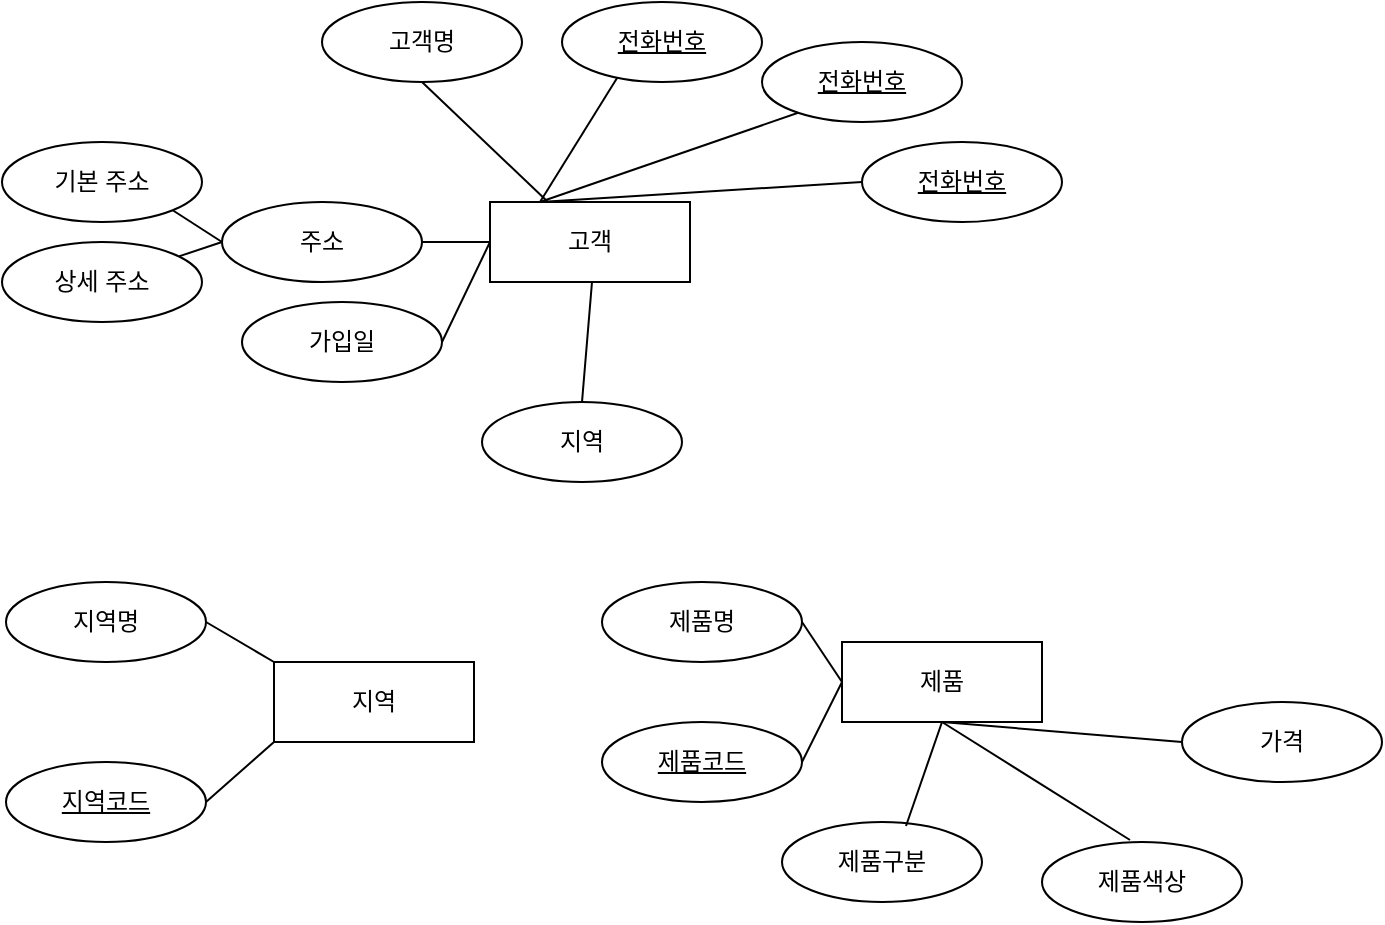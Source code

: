 <mxfile version="23.1.1" type="github">
  <diagram name="페이지-1" id="2j_Kgk0AOY-v1cz8bwEK">
    <mxGraphModel dx="1434" dy="746" grid="1" gridSize="10" guides="1" tooltips="1" connect="1" arrows="1" fold="1" page="1" pageScale="1" pageWidth="827" pageHeight="1169" math="0" shadow="0">
      <root>
        <mxCell id="0" />
        <mxCell id="1" parent="0" />
        <mxCell id="XBCSh-ro25Oap2HENSft-2" value="고객명" style="ellipse;whiteSpace=wrap;html=1;align=center;" parent="1" vertex="1">
          <mxGeometry x="280" y="260" width="100" height="40" as="geometry" />
        </mxCell>
        <mxCell id="XBCSh-ro25Oap2HENSft-3" value="" style="endArrow=none;html=1;rounded=0;exitX=0.5;exitY=1;exitDx=0;exitDy=0;" parent="1" source="XBCSh-ro25Oap2HENSft-2" target="jm1n17PjCKHJLXdIWwu5-21" edge="1">
          <mxGeometry relative="1" as="geometry">
            <mxPoint x="330" y="380" as="sourcePoint" />
            <mxPoint x="387.5" y="360" as="targetPoint" />
          </mxGeometry>
        </mxCell>
        <mxCell id="XBCSh-ro25Oap2HENSft-6" value="" style="endArrow=none;html=1;rounded=0;exitX=0.35;exitY=1.075;exitDx=0;exitDy=0;exitPerimeter=0;entryX=0.25;entryY=0;entryDx=0;entryDy=0;" parent="1" target="jm1n17PjCKHJLXdIWwu5-21" edge="1">
          <mxGeometry relative="1" as="geometry">
            <mxPoint x="525" y="313" as="sourcePoint" />
            <mxPoint x="447.836" y="360" as="targetPoint" />
          </mxGeometry>
        </mxCell>
        <mxCell id="XBCSh-ro25Oap2HENSft-7" value="전화번호" style="ellipse;whiteSpace=wrap;html=1;align=center;fontStyle=4;" parent="1" vertex="1">
          <mxGeometry x="500" y="280" width="100" height="40" as="geometry" />
        </mxCell>
        <mxCell id="XBCSh-ro25Oap2HENSft-8" value="" style="endArrow=none;html=1;rounded=0;exitX=0.5;exitY=1;exitDx=0;exitDy=0;entryX=0.25;entryY=0;entryDx=0;entryDy=0;" parent="1" target="jm1n17PjCKHJLXdIWwu5-21" edge="1">
          <mxGeometry relative="1" as="geometry">
            <mxPoint x="432.5" y="290" as="sourcePoint" />
            <mxPoint x="415" y="360" as="targetPoint" />
          </mxGeometry>
        </mxCell>
        <mxCell id="jm1n17PjCKHJLXdIWwu5-1" value="전화번호" style="ellipse;whiteSpace=wrap;html=1;align=center;fontStyle=4;" vertex="1" parent="1">
          <mxGeometry x="400" y="260" width="100" height="40" as="geometry" />
        </mxCell>
        <mxCell id="jm1n17PjCKHJLXdIWwu5-2" value="전화번호" style="ellipse;whiteSpace=wrap;html=1;align=center;fontStyle=4;" vertex="1" parent="1">
          <mxGeometry x="550" y="330" width="100" height="40" as="geometry" />
        </mxCell>
        <mxCell id="jm1n17PjCKHJLXdIWwu5-3" value="" style="endArrow=none;html=1;rounded=0;exitX=0;exitY=0.5;exitDx=0;exitDy=0;entryX=0.25;entryY=0;entryDx=0;entryDy=0;" edge="1" parent="1" source="jm1n17PjCKHJLXdIWwu5-2" target="jm1n17PjCKHJLXdIWwu5-21">
          <mxGeometry relative="1" as="geometry">
            <mxPoint x="547" y="340" as="sourcePoint" />
            <mxPoint x="470" y="370" as="targetPoint" />
          </mxGeometry>
        </mxCell>
        <mxCell id="jm1n17PjCKHJLXdIWwu5-4" value="주소" style="ellipse;whiteSpace=wrap;html=1;align=center;" vertex="1" parent="1">
          <mxGeometry x="230" y="360" width="100" height="40" as="geometry" />
        </mxCell>
        <mxCell id="jm1n17PjCKHJLXdIWwu5-5" value="기본 주소" style="ellipse;whiteSpace=wrap;html=1;align=center;" vertex="1" parent="1">
          <mxGeometry x="120" y="330" width="100" height="40" as="geometry" />
        </mxCell>
        <mxCell id="jm1n17PjCKHJLXdIWwu5-6" value="상세 주소" style="ellipse;whiteSpace=wrap;html=1;align=center;" vertex="1" parent="1">
          <mxGeometry x="120" y="380" width="100" height="40" as="geometry" />
        </mxCell>
        <mxCell id="jm1n17PjCKHJLXdIWwu5-8" value="" style="endArrow=none;html=1;rounded=0;exitX=1;exitY=1;exitDx=0;exitDy=0;entryX=0;entryY=0.5;entryDx=0;entryDy=0;" edge="1" parent="1" source="jm1n17PjCKHJLXdIWwu5-5" target="jm1n17PjCKHJLXdIWwu5-4">
          <mxGeometry relative="1" as="geometry">
            <mxPoint x="207" y="390" as="sourcePoint" />
            <mxPoint x="237" y="390" as="targetPoint" />
          </mxGeometry>
        </mxCell>
        <mxCell id="jm1n17PjCKHJLXdIWwu5-9" value="" style="endArrow=none;html=1;rounded=0;entryX=0;entryY=0.5;entryDx=0;entryDy=0;" edge="1" parent="1" source="jm1n17PjCKHJLXdIWwu5-6" target="jm1n17PjCKHJLXdIWwu5-4">
          <mxGeometry relative="1" as="geometry">
            <mxPoint x="215" y="374" as="sourcePoint" />
            <mxPoint x="240" y="390" as="targetPoint" />
          </mxGeometry>
        </mxCell>
        <mxCell id="jm1n17PjCKHJLXdIWwu5-10" value="가입일" style="ellipse;whiteSpace=wrap;html=1;align=center;" vertex="1" parent="1">
          <mxGeometry x="240" y="410" width="100" height="40" as="geometry" />
        </mxCell>
        <mxCell id="jm1n17PjCKHJLXdIWwu5-11" value="" style="endArrow=none;html=1;rounded=0;exitX=1;exitY=0.5;exitDx=0;exitDy=0;entryX=0;entryY=0.5;entryDx=0;entryDy=0;" edge="1" parent="1" source="jm1n17PjCKHJLXdIWwu5-10" target="jm1n17PjCKHJLXdIWwu5-21">
          <mxGeometry relative="1" as="geometry">
            <mxPoint x="340" y="390" as="sourcePoint" />
            <mxPoint x="370" y="400" as="targetPoint" />
          </mxGeometry>
        </mxCell>
        <mxCell id="jm1n17PjCKHJLXdIWwu5-12" value="지역" style="ellipse;whiteSpace=wrap;html=1;align=center;" vertex="1" parent="1">
          <mxGeometry x="360" y="460" width="100" height="40" as="geometry" />
        </mxCell>
        <mxCell id="jm1n17PjCKHJLXdIWwu5-13" value="" style="endArrow=none;html=1;rounded=0;exitX=0.5;exitY=0;exitDx=0;exitDy=0;entryX=0.5;entryY=1;entryDx=0;entryDy=0;" edge="1" parent="1" source="jm1n17PjCKHJLXdIWwu5-12">
          <mxGeometry relative="1" as="geometry">
            <mxPoint x="404" y="450" as="sourcePoint" />
            <mxPoint x="415" y="400" as="targetPoint" />
          </mxGeometry>
        </mxCell>
        <mxCell id="jm1n17PjCKHJLXdIWwu5-18" value="지역명" style="ellipse;whiteSpace=wrap;html=1;align=center;" vertex="1" parent="1">
          <mxGeometry x="122" y="550" width="100" height="40" as="geometry" />
        </mxCell>
        <mxCell id="jm1n17PjCKHJLXdIWwu5-19" value="지역코드" style="ellipse;whiteSpace=wrap;html=1;align=center;fontStyle=4;" vertex="1" parent="1">
          <mxGeometry x="122" y="640" width="100" height="40" as="geometry" />
        </mxCell>
        <mxCell id="jm1n17PjCKHJLXdIWwu5-21" value="고객" style="whiteSpace=wrap;html=1;align=center;" vertex="1" parent="1">
          <mxGeometry x="364" y="360" width="100" height="40" as="geometry" />
        </mxCell>
        <mxCell id="jm1n17PjCKHJLXdIWwu5-22" value="지역" style="whiteSpace=wrap;html=1;align=center;" vertex="1" parent="1">
          <mxGeometry x="256" y="590" width="100" height="40" as="geometry" />
        </mxCell>
        <mxCell id="jm1n17PjCKHJLXdIWwu5-23" value="" style="endArrow=none;html=1;rounded=0;exitX=1;exitY=0.5;exitDx=0;exitDy=0;entryX=0;entryY=0;entryDx=0;entryDy=0;" edge="1" parent="1" source="jm1n17PjCKHJLXdIWwu5-18" target="jm1n17PjCKHJLXdIWwu5-22">
          <mxGeometry relative="1" as="geometry">
            <mxPoint x="222" y="645" as="sourcePoint" />
            <mxPoint x="227" y="585" as="targetPoint" />
          </mxGeometry>
        </mxCell>
        <mxCell id="jm1n17PjCKHJLXdIWwu5-24" value="" style="endArrow=none;html=1;rounded=0;exitX=1;exitY=0.5;exitDx=0;exitDy=0;entryX=0;entryY=1;entryDx=0;entryDy=0;" edge="1" parent="1" source="jm1n17PjCKHJLXdIWwu5-19" target="jm1n17PjCKHJLXdIWwu5-22">
          <mxGeometry relative="1" as="geometry">
            <mxPoint x="232" y="580" as="sourcePoint" />
            <mxPoint x="266" y="600" as="targetPoint" />
          </mxGeometry>
        </mxCell>
        <mxCell id="jm1n17PjCKHJLXdIWwu5-26" value="" style="endArrow=none;html=1;rounded=0;exitX=1;exitY=0.5;exitDx=0;exitDy=0;entryX=0;entryY=0.5;entryDx=0;entryDy=0;" edge="1" parent="1" source="jm1n17PjCKHJLXdIWwu5-4" target="jm1n17PjCKHJLXdIWwu5-21">
          <mxGeometry relative="1" as="geometry">
            <mxPoint x="340" y="310" as="sourcePoint" />
            <mxPoint x="403" y="370" as="targetPoint" />
          </mxGeometry>
        </mxCell>
        <mxCell id="jm1n17PjCKHJLXdIWwu5-33" value="제품" style="whiteSpace=wrap;html=1;align=center;" vertex="1" parent="1">
          <mxGeometry x="540" y="580" width="100" height="40" as="geometry" />
        </mxCell>
        <mxCell id="jm1n17PjCKHJLXdIWwu5-34" value="제품명" style="ellipse;whiteSpace=wrap;html=1;align=center;" vertex="1" parent="1">
          <mxGeometry x="420" y="550" width="100" height="40" as="geometry" />
        </mxCell>
        <mxCell id="jm1n17PjCKHJLXdIWwu5-35" value="제품코드" style="ellipse;whiteSpace=wrap;html=1;align=center;fontStyle=4;" vertex="1" parent="1">
          <mxGeometry x="420" y="620" width="100" height="40" as="geometry" />
        </mxCell>
        <mxCell id="jm1n17PjCKHJLXdIWwu5-36" value="" style="endArrow=none;html=1;rounded=0;exitX=1;exitY=0.5;exitDx=0;exitDy=0;entryX=0;entryY=0.5;entryDx=0;entryDy=0;" edge="1" parent="1" source="jm1n17PjCKHJLXdIWwu5-34" target="jm1n17PjCKHJLXdIWwu5-33">
          <mxGeometry relative="1" as="geometry">
            <mxPoint x="232" y="580" as="sourcePoint" />
            <mxPoint x="266" y="600" as="targetPoint" />
          </mxGeometry>
        </mxCell>
        <mxCell id="jm1n17PjCKHJLXdIWwu5-37" value="" style="endArrow=none;html=1;rounded=0;exitX=1;exitY=0.5;exitDx=0;exitDy=0;entryX=0;entryY=0.5;entryDx=0;entryDy=0;" edge="1" parent="1" source="jm1n17PjCKHJLXdIWwu5-35" target="jm1n17PjCKHJLXdIWwu5-33">
          <mxGeometry relative="1" as="geometry">
            <mxPoint x="232" y="670" as="sourcePoint" />
            <mxPoint x="266" y="640" as="targetPoint" />
          </mxGeometry>
        </mxCell>
        <mxCell id="jm1n17PjCKHJLXdIWwu5-38" value="제품구분" style="ellipse;whiteSpace=wrap;html=1;align=center;" vertex="1" parent="1">
          <mxGeometry x="510" y="670" width="100" height="40" as="geometry" />
        </mxCell>
        <mxCell id="jm1n17PjCKHJLXdIWwu5-39" value="제품색상" style="ellipse;whiteSpace=wrap;html=1;align=center;" vertex="1" parent="1">
          <mxGeometry x="640" y="680" width="100" height="40" as="geometry" />
        </mxCell>
        <mxCell id="jm1n17PjCKHJLXdIWwu5-40" value="가격" style="ellipse;whiteSpace=wrap;html=1;align=center;" vertex="1" parent="1">
          <mxGeometry x="710" y="610" width="100" height="40" as="geometry" />
        </mxCell>
        <mxCell id="jm1n17PjCKHJLXdIWwu5-41" value="" style="endArrow=none;html=1;rounded=0;exitX=0.62;exitY=0.05;exitDx=0;exitDy=0;entryX=0;entryY=0.5;entryDx=0;entryDy=0;exitPerimeter=0;" edge="1" parent="1" source="jm1n17PjCKHJLXdIWwu5-38">
          <mxGeometry relative="1" as="geometry">
            <mxPoint x="570" y="660" as="sourcePoint" />
            <mxPoint x="590" y="620" as="targetPoint" />
          </mxGeometry>
        </mxCell>
        <mxCell id="jm1n17PjCKHJLXdIWwu5-42" value="" style="endArrow=none;html=1;rounded=0;exitX=0.44;exitY=-0.025;exitDx=0;exitDy=0;entryX=0.5;entryY=1;entryDx=0;entryDy=0;exitPerimeter=0;" edge="1" parent="1" source="jm1n17PjCKHJLXdIWwu5-39" target="jm1n17PjCKHJLXdIWwu5-33">
          <mxGeometry relative="1" as="geometry">
            <mxPoint x="582" y="682" as="sourcePoint" />
            <mxPoint x="600" y="630" as="targetPoint" />
          </mxGeometry>
        </mxCell>
        <mxCell id="jm1n17PjCKHJLXdIWwu5-44" value="" style="endArrow=none;html=1;rounded=0;exitX=0;exitY=0.5;exitDx=0;exitDy=0;entryX=0.5;entryY=1;entryDx=0;entryDy=0;" edge="1" parent="1" source="jm1n17PjCKHJLXdIWwu5-40" target="jm1n17PjCKHJLXdIWwu5-33">
          <mxGeometry relative="1" as="geometry">
            <mxPoint x="734" y="660" as="sourcePoint" />
            <mxPoint x="640" y="601" as="targetPoint" />
          </mxGeometry>
        </mxCell>
      </root>
    </mxGraphModel>
  </diagram>
</mxfile>
